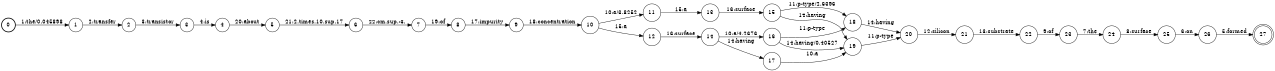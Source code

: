 digraph FST {
rankdir = LR;
size = "8.5,11";
label = "";
center = 1;
orientation = Portrait;
ranksep = "0.4";
nodesep = "0.25";
0 [label = "0", shape = circle, style = bold, fontsize = 14]
	0 -> 1 [label = "1:the/0.045898", fontsize = 14];
1 [label = "1", shape = circle, style = solid, fontsize = 14]
	1 -> 2 [label = "2:transfer", fontsize = 14];
2 [label = "2", shape = circle, style = solid, fontsize = 14]
	2 -> 3 [label = "3:transistor", fontsize = 14];
3 [label = "3", shape = circle, style = solid, fontsize = 14]
	3 -> 4 [label = "4:is", fontsize = 14];
4 [label = "4", shape = circle, style = solid, fontsize = 14]
	4 -> 5 [label = "20:about", fontsize = 14];
5 [label = "5", shape = circle, style = solid, fontsize = 14]
	5 -> 6 [label = "21:2.times.10.sup.17", fontsize = 14];
6 [label = "6", shape = circle, style = solid, fontsize = 14]
	6 -> 7 [label = "22:cm.sup.-3.", fontsize = 14];
7 [label = "7", shape = circle, style = solid, fontsize = 14]
	7 -> 8 [label = "19:of", fontsize = 14];
8 [label = "8", shape = circle, style = solid, fontsize = 14]
	8 -> 9 [label = "17:impurity", fontsize = 14];
9 [label = "9", shape = circle, style = solid, fontsize = 14]
	9 -> 10 [label = "18:concentration", fontsize = 14];
10 [label = "10", shape = circle, style = solid, fontsize = 14]
	10 -> 11 [label = "10:a/3.8252", fontsize = 14];
	10 -> 12 [label = "15:a", fontsize = 14];
11 [label = "11", shape = circle, style = solid, fontsize = 14]
	11 -> 13 [label = "15:a", fontsize = 14];
12 [label = "12", shape = circle, style = solid, fontsize = 14]
	12 -> 14 [label = "16:surface", fontsize = 14];
13 [label = "13", shape = circle, style = solid, fontsize = 14]
	13 -> 15 [label = "16:surface", fontsize = 14];
14 [label = "14", shape = circle, style = solid, fontsize = 14]
	14 -> 17 [label = "14:having", fontsize = 14];
	14 -> 16 [label = "10:a/4.2676", fontsize = 14];
15 [label = "15", shape = circle, style = solid, fontsize = 14]
	15 -> 18 [label = "11:p-type/2.6396", fontsize = 14];
	15 -> 19 [label = "14:having", fontsize = 14];
16 [label = "16", shape = circle, style = solid, fontsize = 14]
	16 -> 18 [label = "11:p-type", fontsize = 14];
	16 -> 19 [label = "14:having/0.40527", fontsize = 14];
17 [label = "17", shape = circle, style = solid, fontsize = 14]
	17 -> 19 [label = "10:a", fontsize = 14];
18 [label = "18", shape = circle, style = solid, fontsize = 14]
	18 -> 20 [label = "14:having", fontsize = 14];
19 [label = "19", shape = circle, style = solid, fontsize = 14]
	19 -> 20 [label = "11:p-type", fontsize = 14];
20 [label = "20", shape = circle, style = solid, fontsize = 14]
	20 -> 21 [label = "12:silicon", fontsize = 14];
21 [label = "21", shape = circle, style = solid, fontsize = 14]
	21 -> 22 [label = "13:substrate", fontsize = 14];
22 [label = "22", shape = circle, style = solid, fontsize = 14]
	22 -> 23 [label = "9:of", fontsize = 14];
23 [label = "23", shape = circle, style = solid, fontsize = 14]
	23 -> 24 [label = "7:the", fontsize = 14];
24 [label = "24", shape = circle, style = solid, fontsize = 14]
	24 -> 25 [label = "8:surface", fontsize = 14];
25 [label = "25", shape = circle, style = solid, fontsize = 14]
	25 -> 26 [label = "6:on", fontsize = 14];
26 [label = "26", shape = circle, style = solid, fontsize = 14]
	26 -> 27 [label = "5:formed", fontsize = 14];
27 [label = "27", shape = doublecircle, style = solid, fontsize = 14]
}
